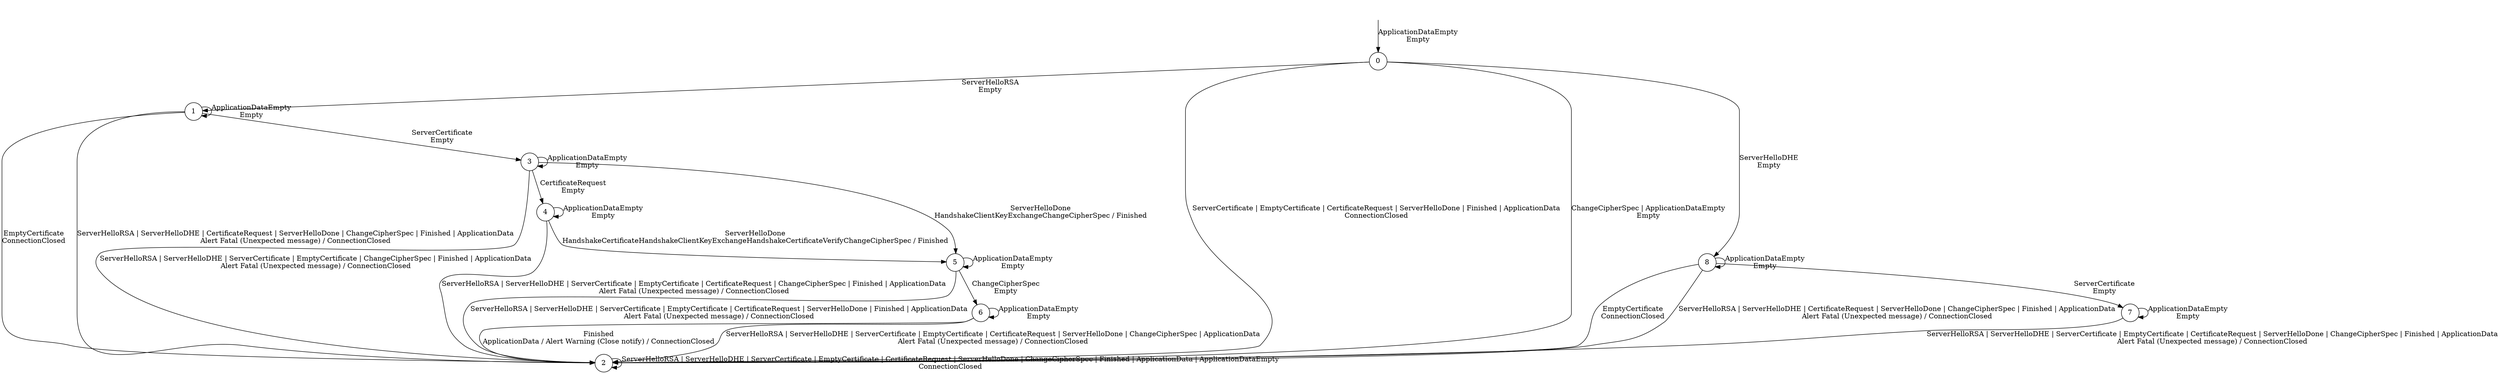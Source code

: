 digraph g {
__start0 [shape="none", label=""];
s0 [shape="circle", label="0"];
s1 [shape="circle", label="1"];
s2 [shape="circle", label="2"];
s3 [shape="circle", label="3"];
s4 [shape="circle", label="4"];
s5 [shape="circle", label="5"];
s6 [shape="circle", label="6"];
s7 [shape="circle", label="7"];
s8 [shape="circle", label="8"];
s8 -> s2  [label=<EmptyCertificate<br />ConnectionClosed>];
s8 -> s2  [label=<ServerHelloRSA | ServerHelloDHE | CertificateRequest | ServerHelloDone | ChangeCipherSpec | Finished | ApplicationData<br />Alert Fatal (Unexpected message) / ConnectionClosed>];
s8 -> s8  [label=<ApplicationDataEmpty<br />Empty>];
s8 -> s7  [label=<ServerCertificate<br />Empty>];
s3 -> s3  [label=<ApplicationDataEmpty<br />Empty>];
s3 -> s2  [label=<ServerHelloRSA | ServerHelloDHE | ServerCertificate | EmptyCertificate | ChangeCipherSpec | Finished | ApplicationData<br />Alert Fatal (Unexpected message) / ConnectionClosed>];
s3 -> s5  [label=<ServerHelloDone<br />HandshakeClientKeyExchangeChangeCipherSpec / Finished>];
s3 -> s4  [label=<CertificateRequest<br />Empty>];
s2 -> s2  [label=<ServerHelloRSA | ServerHelloDHE | ServerCertificate | EmptyCertificate | CertificateRequest | ServerHelloDone | ChangeCipherSpec | Finished | ApplicationData | ApplicationDataEmpty<br />ConnectionClosed>];
s1 -> s3  [label=<ServerCertificate<br />Empty>];
s1 -> s2  [label=<EmptyCertificate<br />ConnectionClosed>];
s1 -> s2  [label=<ServerHelloRSA | ServerHelloDHE | CertificateRequest | ServerHelloDone | ChangeCipherSpec | Finished | ApplicationData<br />Alert Fatal (Unexpected message) / ConnectionClosed>];
s1 -> s1  [label=<ApplicationDataEmpty<br />Empty>];
s0 -> s2  [label=<ServerCertificate | EmptyCertificate | CertificateRequest | ServerHelloDone | Finished | ApplicationData<br />ConnectionClosed>];
s0 -> s2  [label=<ChangeCipherSpec | ApplicationDataEmpty<br />Empty>];
s0 -> s1  [label=<ServerHelloRSA<br />Empty>];
s0 -> s8  [label=<ServerHelloDHE<br />Empty>];
s7 -> s2  [label=<ServerHelloRSA | ServerHelloDHE | ServerCertificate | EmptyCertificate | CertificateRequest | ServerHelloDone | ChangeCipherSpec | Finished | ApplicationData<br />Alert Fatal (Unexpected message) / ConnectionClosed>];
s7 -> s7  [label=<ApplicationDataEmpty<br />Empty>];
s6 -> s2  [label=<Finished<br />ApplicationData / Alert Warning (Close notify) / ConnectionClosed>];
s6 -> s2  [label=<ServerHelloRSA | ServerHelloDHE | ServerCertificate | EmptyCertificate | CertificateRequest | ServerHelloDone | ChangeCipherSpec | ApplicationData<br />Alert Fatal (Unexpected message) / ConnectionClosed>];
s6 -> s6  [label=<ApplicationDataEmpty<br />Empty>];
s5 -> s2  [label=<ServerHelloRSA | ServerHelloDHE | ServerCertificate | EmptyCertificate | CertificateRequest | ServerHelloDone | Finished | ApplicationData<br />Alert Fatal (Unexpected message) / ConnectionClosed>];
s5 -> s6  [label=<ChangeCipherSpec<br />Empty>];
s5 -> s5  [label=<ApplicationDataEmpty<br />Empty>];
s4 -> s2  [label=<ServerHelloRSA | ServerHelloDHE | ServerCertificate | EmptyCertificate | CertificateRequest | ChangeCipherSpec | Finished | ApplicationData<br />Alert Fatal (Unexpected message) / ConnectionClosed>];
s4 -> s5  [label=<ServerHelloDone<br />HandshakeCertificateHandshakeClientKeyExchangeHandshakeCertificateVerifyChangeCipherSpec / Finished>];
s4 -> s4  [label=<ApplicationDataEmpty<br />Empty>];
__start0 -> s0  [label=<ApplicationDataEmpty<br />Empty>];
}
